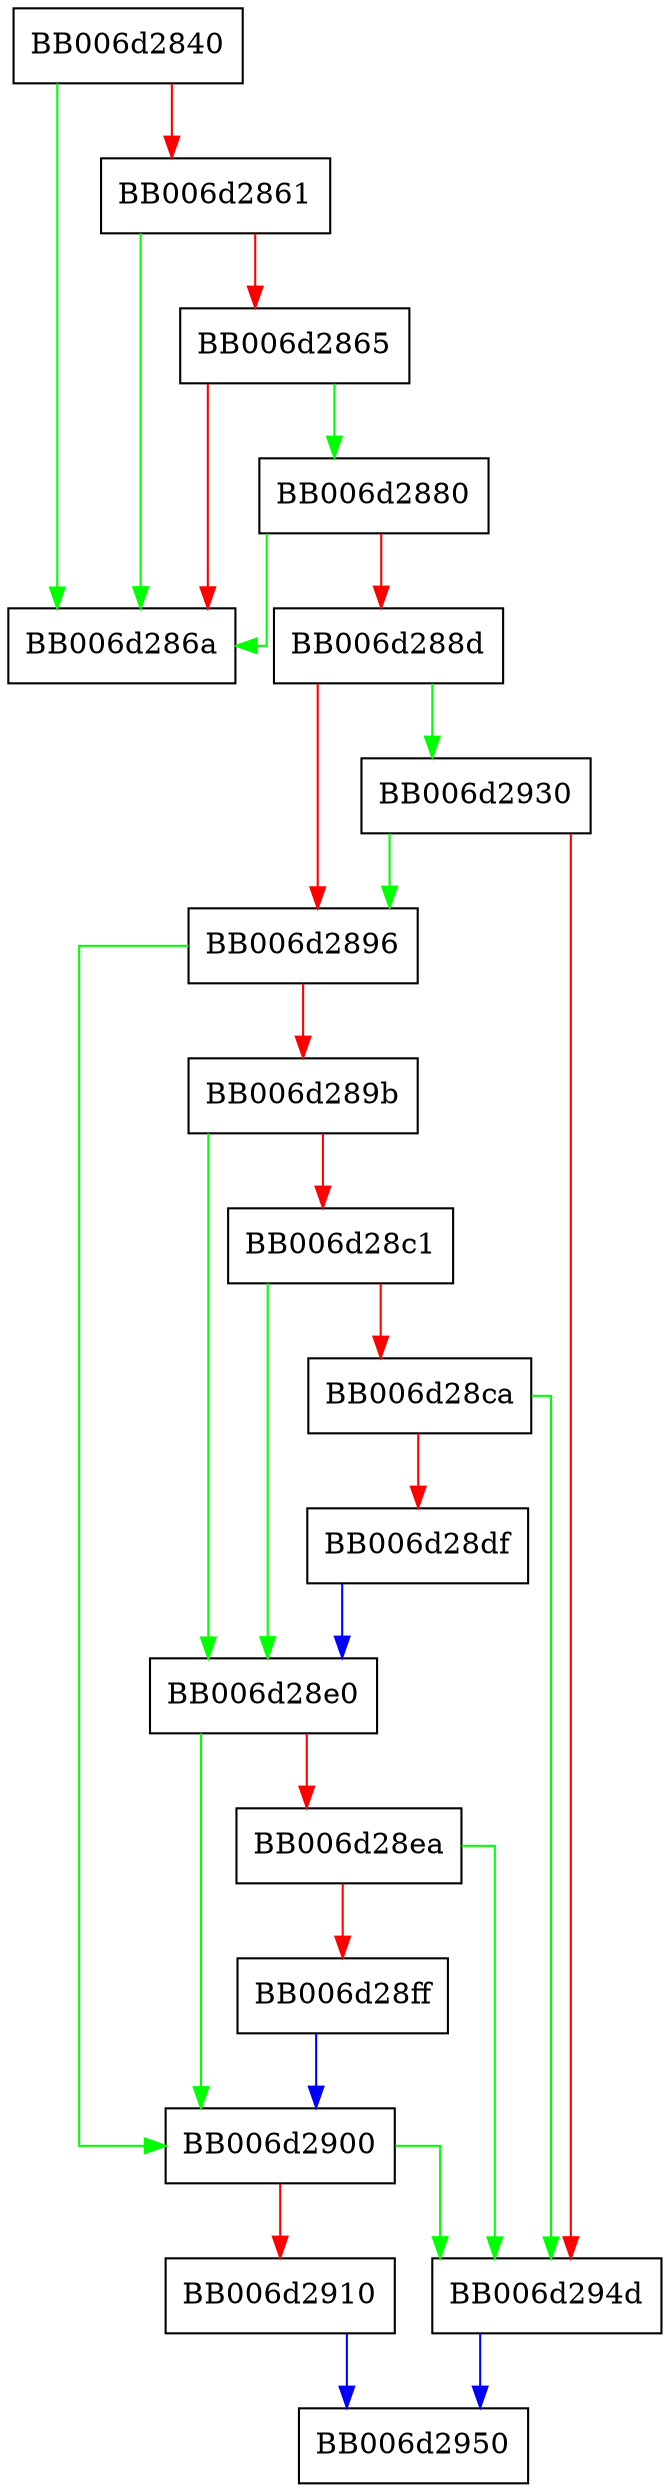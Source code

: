 digraph dsa_export {
  node [shape="box"];
  graph [splines=ortho];
  BB006d2840 -> BB006d286a [color="green"];
  BB006d2840 -> BB006d2861 [color="red"];
  BB006d2861 -> BB006d286a [color="green"];
  BB006d2861 -> BB006d2865 [color="red"];
  BB006d2865 -> BB006d2880 [color="green"];
  BB006d2865 -> BB006d286a [color="red"];
  BB006d2880 -> BB006d286a [color="green"];
  BB006d2880 -> BB006d288d [color="red"];
  BB006d288d -> BB006d2930 [color="green"];
  BB006d288d -> BB006d2896 [color="red"];
  BB006d2896 -> BB006d2900 [color="green"];
  BB006d2896 -> BB006d289b [color="red"];
  BB006d289b -> BB006d28e0 [color="green"];
  BB006d289b -> BB006d28c1 [color="red"];
  BB006d28c1 -> BB006d28e0 [color="green"];
  BB006d28c1 -> BB006d28ca [color="red"];
  BB006d28ca -> BB006d294d [color="green"];
  BB006d28ca -> BB006d28df [color="red"];
  BB006d28df -> BB006d28e0 [color="blue"];
  BB006d28e0 -> BB006d2900 [color="green"];
  BB006d28e0 -> BB006d28ea [color="red"];
  BB006d28ea -> BB006d294d [color="green"];
  BB006d28ea -> BB006d28ff [color="red"];
  BB006d28ff -> BB006d2900 [color="blue"];
  BB006d2900 -> BB006d294d [color="green"];
  BB006d2900 -> BB006d2910 [color="red"];
  BB006d2910 -> BB006d2950 [color="blue"];
  BB006d2930 -> BB006d2896 [color="green"];
  BB006d2930 -> BB006d294d [color="red"];
  BB006d294d -> BB006d2950 [color="blue"];
}